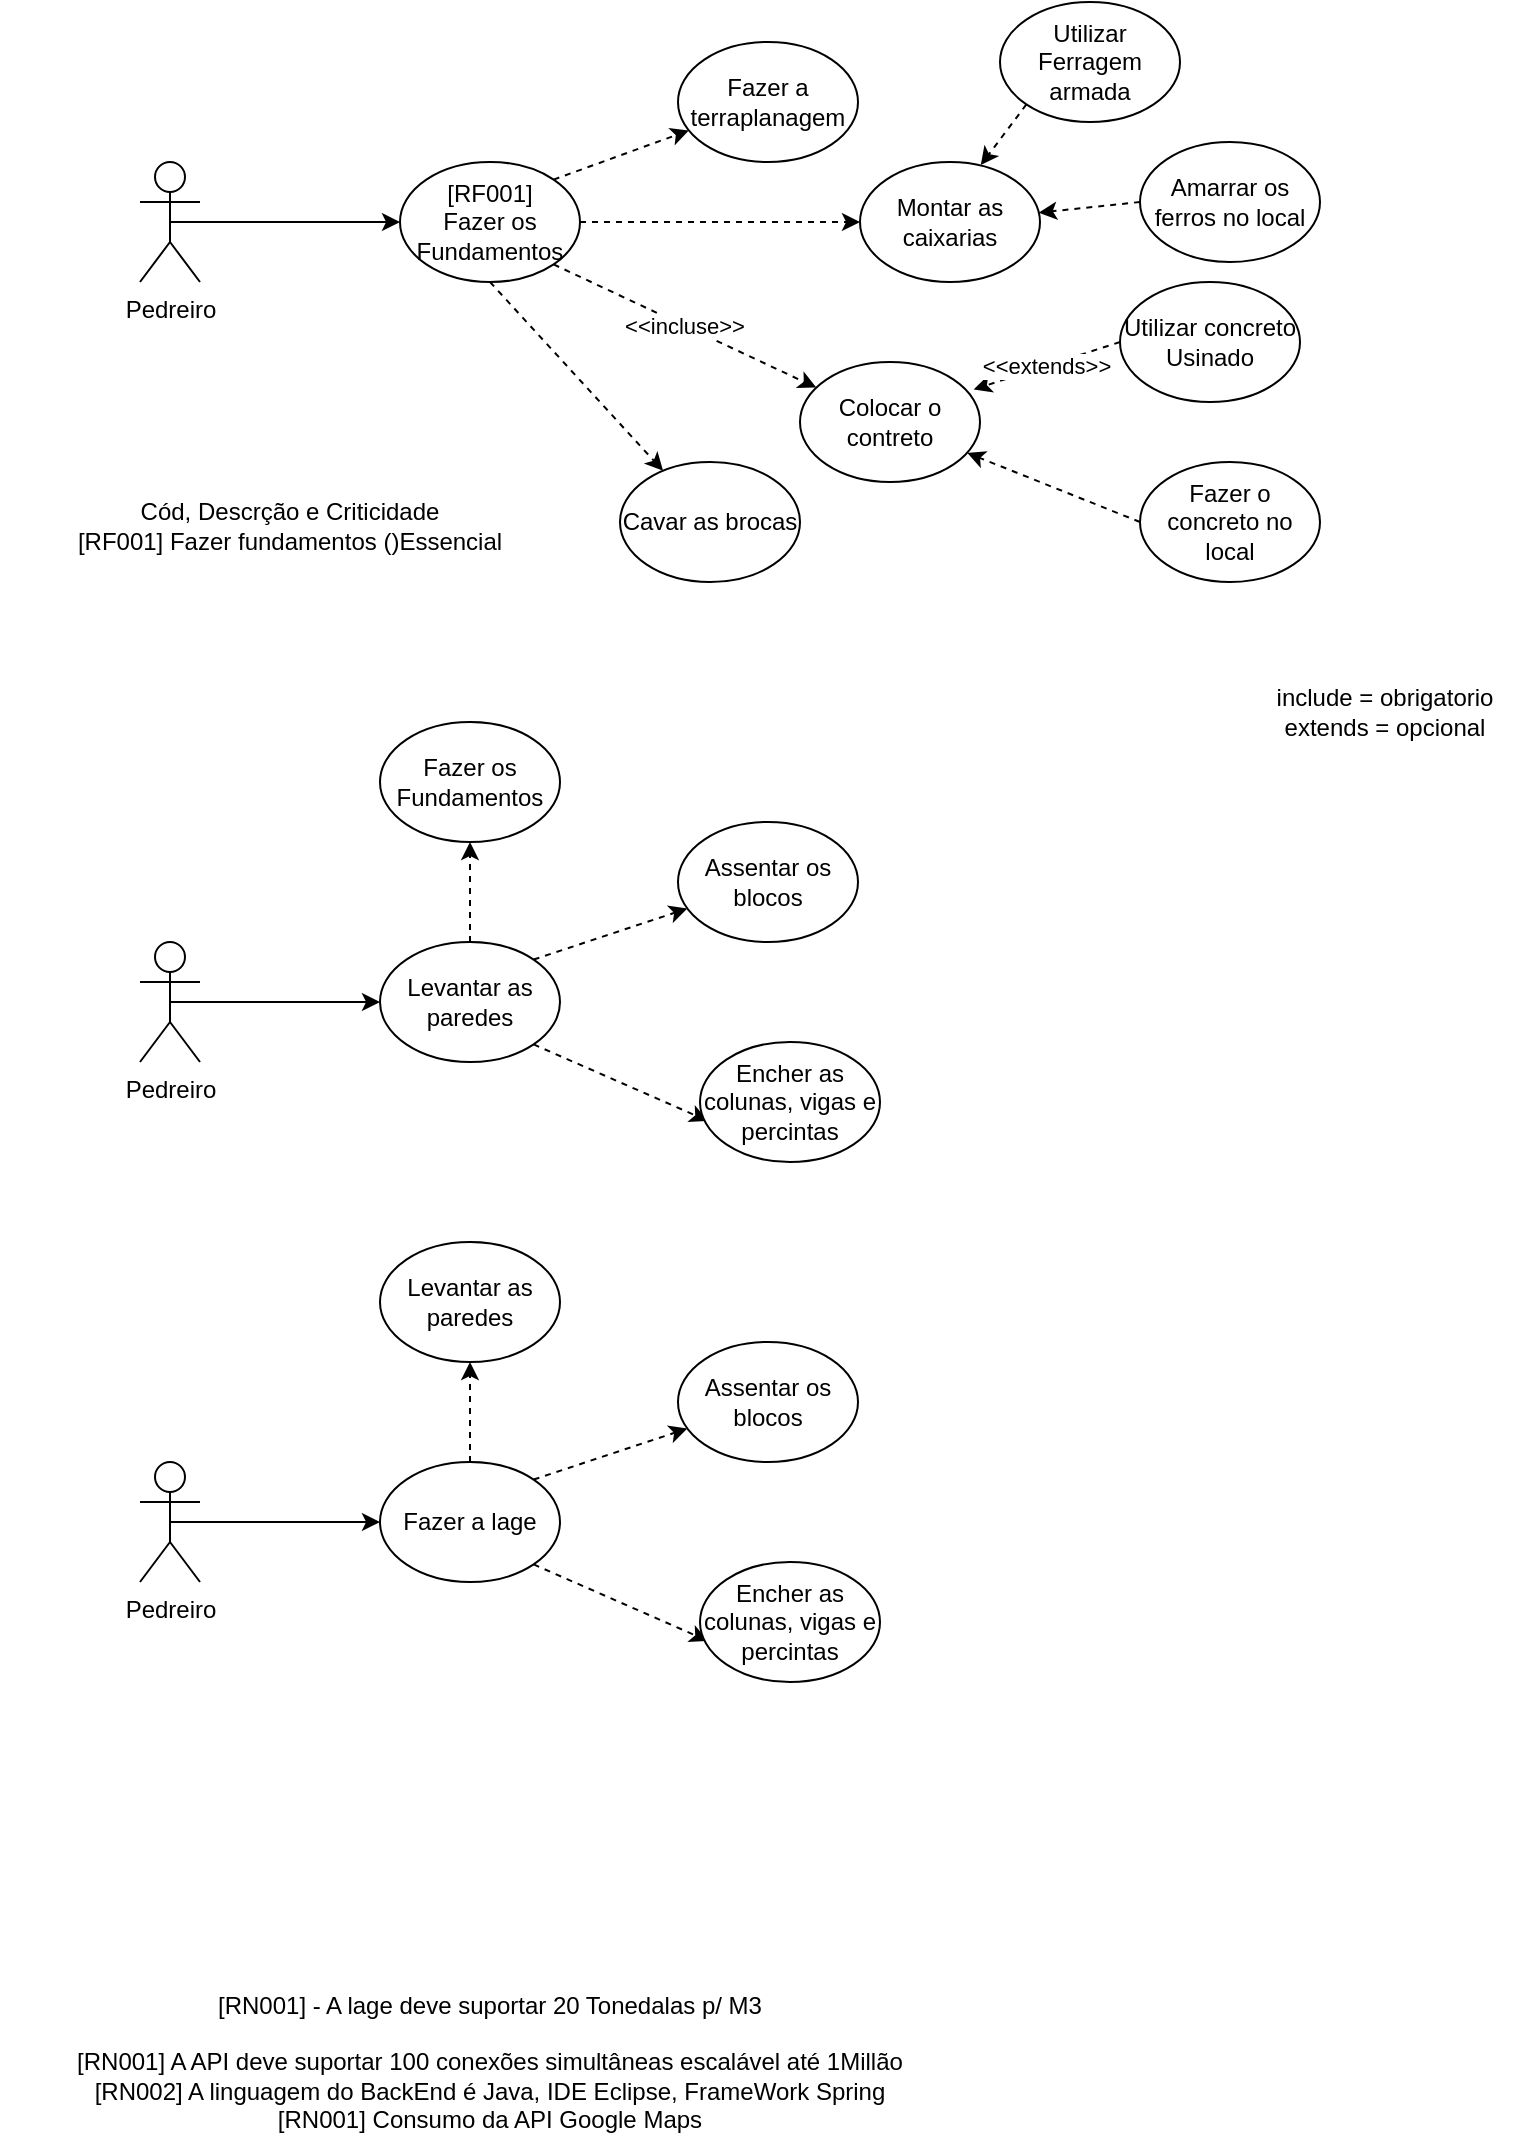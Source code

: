 <mxfile version="20.0.1" type="device"><diagram id="03dOgdsYyCfP3Shv_JN9" name="Page-1"><mxGraphModel dx="1016" dy="567" grid="1" gridSize="10" guides="1" tooltips="1" connect="1" arrows="1" fold="1" page="1" pageScale="1" pageWidth="827" pageHeight="1169" math="0" shadow="0"><root><mxCell id="0"/><mxCell id="1" parent="0"/><mxCell id="db0v4NKFCbKK-PoYpyHn-11" style="edgeStyle=orthogonalEdgeStyle;rounded=0;orthogonalLoop=1;jettySize=auto;html=1;exitX=0.5;exitY=0.5;exitDx=0;exitDy=0;exitPerimeter=0;entryX=0;entryY=0.5;entryDx=0;entryDy=0;" edge="1" parent="1" source="db0v4NKFCbKK-PoYpyHn-1" target="db0v4NKFCbKK-PoYpyHn-5"><mxGeometry relative="1" as="geometry"/></mxCell><mxCell id="db0v4NKFCbKK-PoYpyHn-1" value="Pedreiro" style="shape=umlActor;verticalLabelPosition=bottom;verticalAlign=top;html=1;outlineConnect=0;" vertex="1" parent="1"><mxGeometry x="100" y="80" width="30" height="60" as="geometry"/></mxCell><mxCell id="db0v4NKFCbKK-PoYpyHn-4" value="Pedreiro" style="shape=umlActor;verticalLabelPosition=bottom;verticalAlign=top;html=1;outlineConnect=0;" vertex="1" parent="1"><mxGeometry x="100" y="470" width="30" height="60" as="geometry"/></mxCell><mxCell id="db0v4NKFCbKK-PoYpyHn-10" style="rounded=0;orthogonalLoop=1;jettySize=auto;html=1;exitX=1;exitY=0;exitDx=0;exitDy=0;dashed=1;" edge="1" parent="1" source="db0v4NKFCbKK-PoYpyHn-5" target="db0v4NKFCbKK-PoYpyHn-8"><mxGeometry relative="1" as="geometry"/></mxCell><mxCell id="db0v4NKFCbKK-PoYpyHn-12" style="edgeStyle=none;rounded=0;orthogonalLoop=1;jettySize=auto;html=1;exitX=1;exitY=0.5;exitDx=0;exitDy=0;entryX=0;entryY=0.5;entryDx=0;entryDy=0;dashed=1;" edge="1" parent="1" source="db0v4NKFCbKK-PoYpyHn-5" target="db0v4NKFCbKK-PoYpyHn-9"><mxGeometry relative="1" as="geometry"/></mxCell><mxCell id="db0v4NKFCbKK-PoYpyHn-15" style="edgeStyle=none;rounded=0;orthogonalLoop=1;jettySize=auto;html=1;exitX=0.5;exitY=1;exitDx=0;exitDy=0;dashed=1;" edge="1" parent="1" source="db0v4NKFCbKK-PoYpyHn-5" target="db0v4NKFCbKK-PoYpyHn-14"><mxGeometry relative="1" as="geometry"/></mxCell><mxCell id="db0v4NKFCbKK-PoYpyHn-19" value="&amp;lt;&amp;lt;incluse&amp;gt;&amp;gt;" style="edgeStyle=none;rounded=0;orthogonalLoop=1;jettySize=auto;html=1;exitX=1;exitY=1;exitDx=0;exitDy=0;dashed=1;" edge="1" parent="1" source="db0v4NKFCbKK-PoYpyHn-5" target="db0v4NKFCbKK-PoYpyHn-7"><mxGeometry relative="1" as="geometry"/></mxCell><mxCell id="db0v4NKFCbKK-PoYpyHn-5" value="[RF001]&lt;br&gt;Fazer os Fundamentos" style="ellipse;whiteSpace=wrap;html=1;" vertex="1" parent="1"><mxGeometry x="230" y="80" width="90" height="60" as="geometry"/></mxCell><mxCell id="db0v4NKFCbKK-PoYpyHn-20" style="edgeStyle=none;rounded=0;orthogonalLoop=1;jettySize=auto;html=1;exitX=0;exitY=1;exitDx=0;exitDy=0;entryX=0.671;entryY=0.026;entryDx=0;entryDy=0;entryPerimeter=0;dashed=1;" edge="1" parent="1" source="db0v4NKFCbKK-PoYpyHn-6" target="db0v4NKFCbKK-PoYpyHn-9"><mxGeometry relative="1" as="geometry"/></mxCell><mxCell id="db0v4NKFCbKK-PoYpyHn-6" value="Utilizar&lt;br&gt;Ferragem armada" style="ellipse;whiteSpace=wrap;html=1;" vertex="1" parent="1"><mxGeometry x="530" width="90" height="60" as="geometry"/></mxCell><mxCell id="db0v4NKFCbKK-PoYpyHn-7" value="Colocar o contreto" style="ellipse;whiteSpace=wrap;html=1;" vertex="1" parent="1"><mxGeometry x="430" y="180" width="90" height="60" as="geometry"/></mxCell><mxCell id="db0v4NKFCbKK-PoYpyHn-8" value="Fazer a terraplanagem" style="ellipse;whiteSpace=wrap;html=1;" vertex="1" parent="1"><mxGeometry x="369" y="20" width="90" height="60" as="geometry"/></mxCell><mxCell id="db0v4NKFCbKK-PoYpyHn-9" value="Montar as caixarias" style="ellipse;whiteSpace=wrap;html=1;" vertex="1" parent="1"><mxGeometry x="460" y="80" width="90" height="60" as="geometry"/></mxCell><mxCell id="db0v4NKFCbKK-PoYpyHn-14" value="Cavar as brocas" style="ellipse;whiteSpace=wrap;html=1;" vertex="1" parent="1"><mxGeometry x="340" y="230" width="90" height="60" as="geometry"/></mxCell><mxCell id="db0v4NKFCbKK-PoYpyHn-22" value="&amp;lt;&amp;lt;extends&amp;gt;&amp;gt;" style="edgeStyle=none;rounded=0;orthogonalLoop=1;jettySize=auto;html=1;exitX=0;exitY=0.5;exitDx=0;exitDy=0;entryX=0.965;entryY=0.229;entryDx=0;entryDy=0;entryPerimeter=0;dashed=1;" edge="1" parent="1" source="db0v4NKFCbKK-PoYpyHn-16" target="db0v4NKFCbKK-PoYpyHn-7"><mxGeometry relative="1" as="geometry"/></mxCell><mxCell id="db0v4NKFCbKK-PoYpyHn-16" value="Utilizar concreto Usinado" style="ellipse;whiteSpace=wrap;html=1;" vertex="1" parent="1"><mxGeometry x="590" y="140" width="90" height="60" as="geometry"/></mxCell><mxCell id="db0v4NKFCbKK-PoYpyHn-23" style="edgeStyle=none;rounded=0;orthogonalLoop=1;jettySize=auto;html=1;exitX=0;exitY=0.5;exitDx=0;exitDy=0;dashed=1;" edge="1" parent="1" source="db0v4NKFCbKK-PoYpyHn-17" target="db0v4NKFCbKK-PoYpyHn-7"><mxGeometry relative="1" as="geometry"/></mxCell><mxCell id="db0v4NKFCbKK-PoYpyHn-17" value="Fazer o concreto no local" style="ellipse;whiteSpace=wrap;html=1;" vertex="1" parent="1"><mxGeometry x="600" y="230" width="90" height="60" as="geometry"/></mxCell><mxCell id="db0v4NKFCbKK-PoYpyHn-21" style="edgeStyle=none;rounded=0;orthogonalLoop=1;jettySize=auto;html=1;exitX=0;exitY=0.5;exitDx=0;exitDy=0;dashed=1;" edge="1" parent="1" source="db0v4NKFCbKK-PoYpyHn-18" target="db0v4NKFCbKK-PoYpyHn-9"><mxGeometry relative="1" as="geometry"/></mxCell><mxCell id="db0v4NKFCbKK-PoYpyHn-18" value="Amarrar os ferros no local" style="ellipse;whiteSpace=wrap;html=1;" vertex="1" parent="1"><mxGeometry x="600" y="70" width="90" height="60" as="geometry"/></mxCell><mxCell id="db0v4NKFCbKK-PoYpyHn-24" value="include = obrigatorio&lt;br&gt;extends = opcional" style="text;html=1;strokeColor=none;fillColor=none;align=center;verticalAlign=middle;whiteSpace=wrap;rounded=0;" vertex="1" parent="1"><mxGeometry x="650" y="340" width="145" height="30" as="geometry"/></mxCell><mxCell id="db0v4NKFCbKK-PoYpyHn-27" style="edgeStyle=none;rounded=0;orthogonalLoop=1;jettySize=auto;html=1;exitX=0.5;exitY=0;exitDx=0;exitDy=0;entryX=0.5;entryY=1;entryDx=0;entryDy=0;dashed=1;" edge="1" parent="1" source="db0v4NKFCbKK-PoYpyHn-25" target="db0v4NKFCbKK-PoYpyHn-26"><mxGeometry relative="1" as="geometry"/></mxCell><mxCell id="db0v4NKFCbKK-PoYpyHn-30" style="edgeStyle=none;rounded=0;orthogonalLoop=1;jettySize=auto;html=1;exitX=1;exitY=0;exitDx=0;exitDy=0;dashed=1;" edge="1" parent="1" source="db0v4NKFCbKK-PoYpyHn-25" target="db0v4NKFCbKK-PoYpyHn-29"><mxGeometry relative="1" as="geometry"/></mxCell><mxCell id="db0v4NKFCbKK-PoYpyHn-32" style="edgeStyle=none;rounded=0;orthogonalLoop=1;jettySize=auto;html=1;exitX=1;exitY=1;exitDx=0;exitDy=0;entryX=0.044;entryY=0.657;entryDx=0;entryDy=0;entryPerimeter=0;dashed=1;" edge="1" parent="1" source="db0v4NKFCbKK-PoYpyHn-25" target="db0v4NKFCbKK-PoYpyHn-31"><mxGeometry relative="1" as="geometry"/></mxCell><mxCell id="db0v4NKFCbKK-PoYpyHn-25" value="Levantar as paredes" style="ellipse;whiteSpace=wrap;html=1;" vertex="1" parent="1"><mxGeometry x="220" y="470" width="90" height="60" as="geometry"/></mxCell><mxCell id="db0v4NKFCbKK-PoYpyHn-26" value="Fazer os Fundamentos" style="ellipse;whiteSpace=wrap;html=1;" vertex="1" parent="1"><mxGeometry x="220" y="360" width="90" height="60" as="geometry"/></mxCell><mxCell id="db0v4NKFCbKK-PoYpyHn-28" style="rounded=0;orthogonalLoop=1;jettySize=auto;html=1;exitX=0.5;exitY=0.5;exitDx=0;exitDy=0;exitPerimeter=0;entryX=0;entryY=0.5;entryDx=0;entryDy=0;" edge="1" parent="1" source="db0v4NKFCbKK-PoYpyHn-4" target="db0v4NKFCbKK-PoYpyHn-25"><mxGeometry relative="1" as="geometry"/></mxCell><mxCell id="db0v4NKFCbKK-PoYpyHn-29" value="Assentar os blocos" style="ellipse;whiteSpace=wrap;html=1;" vertex="1" parent="1"><mxGeometry x="369" y="410" width="90" height="60" as="geometry"/></mxCell><mxCell id="db0v4NKFCbKK-PoYpyHn-31" value="Encher as colunas, vigas e percintas" style="ellipse;whiteSpace=wrap;html=1;" vertex="1" parent="1"><mxGeometry x="380" y="520" width="90" height="60" as="geometry"/></mxCell><mxCell id="db0v4NKFCbKK-PoYpyHn-33" value="Pedreiro" style="shape=umlActor;verticalLabelPosition=bottom;verticalAlign=top;html=1;outlineConnect=0;" vertex="1" parent="1"><mxGeometry x="100" y="730" width="30" height="60" as="geometry"/></mxCell><mxCell id="db0v4NKFCbKK-PoYpyHn-34" style="edgeStyle=none;rounded=0;orthogonalLoop=1;jettySize=auto;html=1;exitX=0.5;exitY=0;exitDx=0;exitDy=0;entryX=0.5;entryY=1;entryDx=0;entryDy=0;dashed=1;" edge="1" source="db0v4NKFCbKK-PoYpyHn-37" target="db0v4NKFCbKK-PoYpyHn-38" parent="1"><mxGeometry relative="1" as="geometry"/></mxCell><mxCell id="db0v4NKFCbKK-PoYpyHn-35" style="edgeStyle=none;rounded=0;orthogonalLoop=1;jettySize=auto;html=1;exitX=1;exitY=0;exitDx=0;exitDy=0;dashed=1;" edge="1" source="db0v4NKFCbKK-PoYpyHn-37" target="db0v4NKFCbKK-PoYpyHn-40" parent="1"><mxGeometry relative="1" as="geometry"/></mxCell><mxCell id="db0v4NKFCbKK-PoYpyHn-36" style="edgeStyle=none;rounded=0;orthogonalLoop=1;jettySize=auto;html=1;exitX=1;exitY=1;exitDx=0;exitDy=0;entryX=0.044;entryY=0.657;entryDx=0;entryDy=0;entryPerimeter=0;dashed=1;" edge="1" source="db0v4NKFCbKK-PoYpyHn-37" target="db0v4NKFCbKK-PoYpyHn-41" parent="1"><mxGeometry relative="1" as="geometry"/></mxCell><mxCell id="db0v4NKFCbKK-PoYpyHn-37" value="Fazer a lage" style="ellipse;whiteSpace=wrap;html=1;" vertex="1" parent="1"><mxGeometry x="220" y="730" width="90" height="60" as="geometry"/></mxCell><mxCell id="db0v4NKFCbKK-PoYpyHn-38" value="Levantar as paredes" style="ellipse;whiteSpace=wrap;html=1;" vertex="1" parent="1"><mxGeometry x="220" y="620" width="90" height="60" as="geometry"/></mxCell><mxCell id="db0v4NKFCbKK-PoYpyHn-39" style="rounded=0;orthogonalLoop=1;jettySize=auto;html=1;exitX=0.5;exitY=0.5;exitDx=0;exitDy=0;exitPerimeter=0;entryX=0;entryY=0.5;entryDx=0;entryDy=0;" edge="1" source="db0v4NKFCbKK-PoYpyHn-33" target="db0v4NKFCbKK-PoYpyHn-37" parent="1"><mxGeometry relative="1" as="geometry"/></mxCell><mxCell id="db0v4NKFCbKK-PoYpyHn-40" value="Assentar os blocos" style="ellipse;whiteSpace=wrap;html=1;" vertex="1" parent="1"><mxGeometry x="369" y="670" width="90" height="60" as="geometry"/></mxCell><mxCell id="db0v4NKFCbKK-PoYpyHn-41" value="Encher as colunas, vigas e percintas" style="ellipse;whiteSpace=wrap;html=1;" vertex="1" parent="1"><mxGeometry x="380" y="780" width="90" height="60" as="geometry"/></mxCell><mxCell id="db0v4NKFCbKK-PoYpyHn-42" value="&lt;br&gt;Cód, Descrção e Criticidade&lt;br&gt;[RF001] Fazer fundamentos ()Essencial" style="text;html=1;strokeColor=none;fillColor=none;align=center;verticalAlign=middle;whiteSpace=wrap;rounded=0;" vertex="1" parent="1"><mxGeometry x="30" y="230" width="290" height="50" as="geometry"/></mxCell><mxCell id="db0v4NKFCbKK-PoYpyHn-44" value="[RN001] - A lage deve suportar 20 Tonedalas p/ M3&lt;br&gt;&lt;br&gt;[RN001] A API deve suportar 100 conexões simultâneas escalável até 1Millão&lt;br&gt;[RN002] A linguagem do BackEnd é Java, IDE Eclipse, FrameWork Spring&lt;br&gt;[RN001] Consumo da API Google Maps" style="text;html=1;strokeColor=none;fillColor=none;align=center;verticalAlign=middle;whiteSpace=wrap;rounded=0;" vertex="1" parent="1"><mxGeometry x="50" y="1000" width="450" height="60" as="geometry"/></mxCell></root></mxGraphModel></diagram></mxfile>